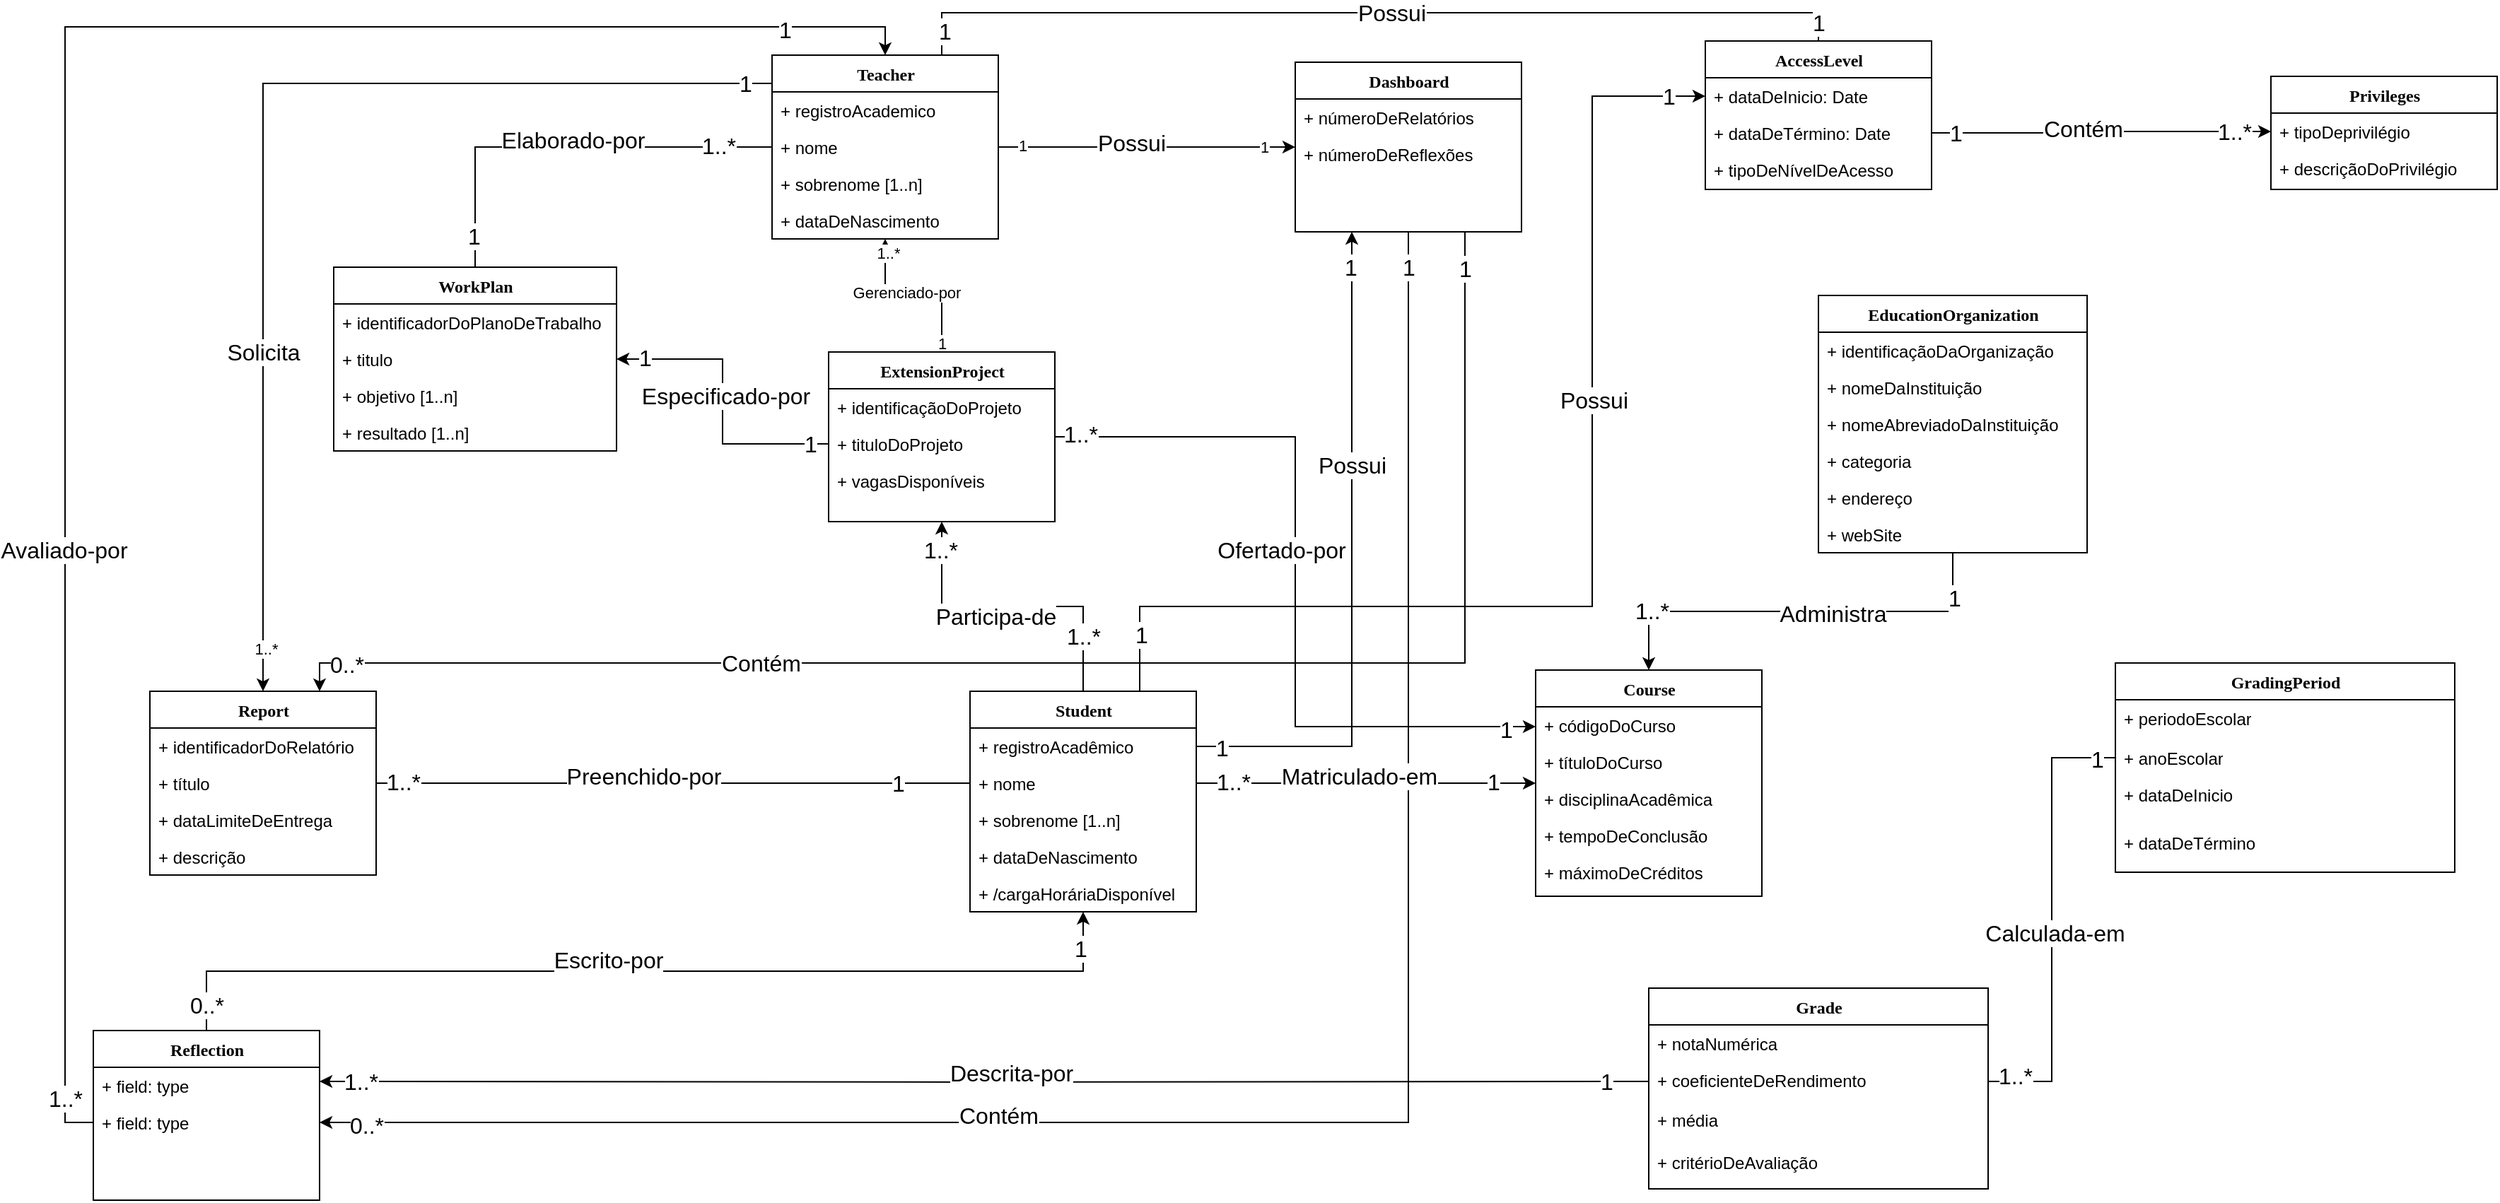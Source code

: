 <mxfile version="24.2.3" type="github">
  <diagram name="Page-1" id="6133507b-19e7-1e82-6fc7-422aa6c4b21f">
    <mxGraphModel dx="2031" dy="1390" grid="1" gridSize="10" guides="1" tooltips="1" connect="1" arrows="1" fold="1" page="1" pageScale="1" pageWidth="1100" pageHeight="850" background="none" math="0" shadow="0">
      <root>
        <mxCell id="0" />
        <mxCell id="1" parent="0" />
        <mxCell id="GjU6H8sgYdLg4szuD353-105" style="edgeStyle=orthogonalEdgeStyle;rounded=0;orthogonalLoop=1;jettySize=auto;html=1;exitX=0.5;exitY=0;exitDx=0;exitDy=0;entryX=0.5;entryY=1;entryDx=0;entryDy=0;" edge="1" parent="1" source="GjU6H8sgYdLg4szuD353-52" target="GjU6H8sgYdLg4szuD353-61">
          <mxGeometry relative="1" as="geometry" />
        </mxCell>
        <mxCell id="GjU6H8sgYdLg4szuD353-106" value="&lt;font style=&quot;font-size: 16px;&quot;&gt;Participa-de&lt;/font&gt;" style="edgeLabel;html=1;align=center;verticalAlign=middle;resizable=0;points=[];" vertex="1" connectable="0" parent="GjU6H8sgYdLg4szuD353-105">
          <mxGeometry x="0.114" y="1" relative="1" as="geometry">
            <mxPoint y="6" as="offset" />
          </mxGeometry>
        </mxCell>
        <mxCell id="GjU6H8sgYdLg4szuD353-107" value="&lt;font style=&quot;font-size: 16px;&quot;&gt;1..*&lt;/font&gt;" style="edgeLabel;html=1;align=center;verticalAlign=middle;resizable=0;points=[];" vertex="1" connectable="0" parent="GjU6H8sgYdLg4szuD353-105">
          <mxGeometry x="-0.795" relative="1" as="geometry">
            <mxPoint y="-17" as="offset" />
          </mxGeometry>
        </mxCell>
        <mxCell id="GjU6H8sgYdLg4szuD353-108" value="&lt;font style=&quot;font-size: 16px;&quot;&gt;1..*&lt;/font&gt;" style="edgeLabel;html=1;align=center;verticalAlign=middle;resizable=0;points=[];" vertex="1" connectable="0" parent="GjU6H8sgYdLg4szuD353-105">
          <mxGeometry x="0.62" y="1" relative="1" as="geometry">
            <mxPoint y="-22" as="offset" />
          </mxGeometry>
        </mxCell>
        <mxCell id="GjU6H8sgYdLg4szuD353-209" style="edgeStyle=orthogonalEdgeStyle;rounded=0;orthogonalLoop=1;jettySize=auto;html=1;exitX=0.75;exitY=0;exitDx=0;exitDy=0;entryX=0;entryY=0.5;entryDx=0;entryDy=0;" edge="1" parent="1" source="GjU6H8sgYdLg4szuD353-52" target="GjU6H8sgYdLg4szuD353-142">
          <mxGeometry relative="1" as="geometry">
            <Array as="points">
              <mxPoint x="710" y="420" />
              <mxPoint x="1030" y="420" />
              <mxPoint x="1030" y="59" />
            </Array>
          </mxGeometry>
        </mxCell>
        <mxCell id="GjU6H8sgYdLg4szuD353-219" value="&lt;font style=&quot;font-size: 16px;&quot;&gt;1&lt;/font&gt;" style="edgeLabel;html=1;align=center;verticalAlign=middle;resizable=0;points=[];" vertex="1" connectable="0" parent="GjU6H8sgYdLg4szuD353-209">
          <mxGeometry x="-0.946" y="-1" relative="1" as="geometry">
            <mxPoint y="-18" as="offset" />
          </mxGeometry>
        </mxCell>
        <mxCell id="GjU6H8sgYdLg4szuD353-220" value="&lt;font style=&quot;font-size: 16px;&quot;&gt;Possui&lt;/font&gt;" style="edgeLabel;html=1;align=center;verticalAlign=middle;resizable=0;points=[];" vertex="1" connectable="0" parent="GjU6H8sgYdLg4szuD353-209">
          <mxGeometry x="0.281" y="-1" relative="1" as="geometry">
            <mxPoint as="offset" />
          </mxGeometry>
        </mxCell>
        <mxCell id="GjU6H8sgYdLg4szuD353-221" value="&lt;font style=&quot;font-size: 16px;&quot;&gt;1&lt;/font&gt;" style="edgeLabel;html=1;align=center;verticalAlign=middle;resizable=0;points=[];" vertex="1" connectable="0" parent="GjU6H8sgYdLg4szuD353-209">
          <mxGeometry x="0.936" relative="1" as="geometry">
            <mxPoint as="offset" />
          </mxGeometry>
        </mxCell>
        <mxCell id="GjU6H8sgYdLg4szuD353-52" value="Student" style="swimlane;html=1;fontStyle=1;align=center;verticalAlign=top;childLayout=stackLayout;horizontal=1;startSize=26;horizontalStack=0;resizeParent=1;resizeLast=0;collapsible=1;marginBottom=0;swimlaneFillColor=#ffffff;rounded=0;shadow=0;comic=0;labelBackgroundColor=none;strokeWidth=1;fillColor=none;fontFamily=Verdana;fontSize=12" vertex="1" parent="1">
          <mxGeometry x="590" y="480" width="160" height="156" as="geometry" />
        </mxCell>
        <mxCell id="GjU6H8sgYdLg4szuD353-53" value="+ registroAcadêmico" style="text;html=1;strokeColor=none;fillColor=none;align=left;verticalAlign=top;spacingLeft=4;spacingRight=4;whiteSpace=wrap;overflow=hidden;rotatable=0;points=[[0,0.5],[1,0.5]];portConstraint=eastwest;" vertex="1" parent="GjU6H8sgYdLg4szuD353-52">
          <mxGeometry y="26" width="160" height="26" as="geometry" />
        </mxCell>
        <mxCell id="GjU6H8sgYdLg4szuD353-54" value="+ nome" style="text;html=1;strokeColor=none;fillColor=none;align=left;verticalAlign=top;spacingLeft=4;spacingRight=4;whiteSpace=wrap;overflow=hidden;rotatable=0;points=[[0,0.5],[1,0.5]];portConstraint=eastwest;" vertex="1" parent="GjU6H8sgYdLg4szuD353-52">
          <mxGeometry y="52" width="160" height="26" as="geometry" />
        </mxCell>
        <mxCell id="GjU6H8sgYdLg4szuD353-167" value="+ sobrenome [1..n]" style="text;html=1;strokeColor=none;fillColor=none;align=left;verticalAlign=top;spacingLeft=4;spacingRight=4;whiteSpace=wrap;overflow=hidden;rotatable=0;points=[[0,0.5],[1,0.5]];portConstraint=eastwest;" vertex="1" parent="GjU6H8sgYdLg4szuD353-52">
          <mxGeometry y="78" width="160" height="26" as="geometry" />
        </mxCell>
        <mxCell id="GjU6H8sgYdLg4szuD353-168" value="+ dataDeNascimento" style="text;html=1;strokeColor=none;fillColor=none;align=left;verticalAlign=top;spacingLeft=4;spacingRight=4;whiteSpace=wrap;overflow=hidden;rotatable=0;points=[[0,0.5],[1,0.5]];portConstraint=eastwest;" vertex="1" parent="GjU6H8sgYdLg4szuD353-52">
          <mxGeometry y="104" width="160" height="26" as="geometry" />
        </mxCell>
        <mxCell id="GjU6H8sgYdLg4szuD353-178" value="+ /cargaHoráriaDisponível" style="text;html=1;strokeColor=none;fillColor=none;align=left;verticalAlign=top;spacingLeft=4;spacingRight=4;whiteSpace=wrap;overflow=hidden;rotatable=0;points=[[0,0.5],[1,0.5]];portConstraint=eastwest;" vertex="1" parent="GjU6H8sgYdLg4szuD353-52">
          <mxGeometry y="130" width="160" height="26" as="geometry" />
        </mxCell>
        <mxCell id="GjU6H8sgYdLg4szuD353-130" style="edgeStyle=orthogonalEdgeStyle;rounded=0;orthogonalLoop=1;jettySize=auto;html=1;exitX=0.5;exitY=0;exitDx=0;exitDy=0;entryX=0;entryY=0.5;entryDx=0;entryDy=0;endArrow=none;endFill=0;startArrow=classic;startFill=1;" edge="1" parent="1" source="GjU6H8sgYdLg4szuD353-55" target="GjU6H8sgYdLg4szuD353-69">
          <mxGeometry relative="1" as="geometry" />
        </mxCell>
        <mxCell id="GjU6H8sgYdLg4szuD353-131" value="&lt;font style=&quot;font-size: 16px;&quot;&gt;Avaliado-por&lt;/font&gt;" style="edgeLabel;html=1;align=center;verticalAlign=middle;resizable=0;points=[];" vertex="1" connectable="0" parent="GjU6H8sgYdLg4szuD353-130">
          <mxGeometry x="0.391" y="-1" relative="1" as="geometry">
            <mxPoint as="offset" />
          </mxGeometry>
        </mxCell>
        <mxCell id="GjU6H8sgYdLg4szuD353-206" value="&lt;font style=&quot;font-size: 16px;&quot;&gt;1..*&lt;/font&gt;" style="edgeLabel;html=1;align=center;verticalAlign=middle;resizable=0;points=[];" vertex="1" connectable="0" parent="GjU6H8sgYdLg4szuD353-130">
          <mxGeometry x="0.947" relative="1" as="geometry">
            <mxPoint as="offset" />
          </mxGeometry>
        </mxCell>
        <mxCell id="GjU6H8sgYdLg4szuD353-207" value="&lt;font style=&quot;font-size: 16px;&quot;&gt;1&lt;/font&gt;" style="edgeLabel;html=1;align=center;verticalAlign=middle;resizable=0;points=[];" vertex="1" connectable="0" parent="GjU6H8sgYdLg4szuD353-130">
          <mxGeometry x="-0.869" y="2" relative="1" as="geometry">
            <mxPoint as="offset" />
          </mxGeometry>
        </mxCell>
        <mxCell id="GjU6H8sgYdLg4szuD353-183" style="edgeStyle=orthogonalEdgeStyle;rounded=0;orthogonalLoop=1;jettySize=auto;html=1;exitX=0.75;exitY=0;exitDx=0;exitDy=0;entryX=0.5;entryY=0;entryDx=0;entryDy=0;endArrow=none;endFill=0;" edge="1" parent="1" source="GjU6H8sgYdLg4szuD353-55" target="GjU6H8sgYdLg4szuD353-73">
          <mxGeometry relative="1" as="geometry" />
        </mxCell>
        <mxCell id="GjU6H8sgYdLg4szuD353-184" value="&lt;font style=&quot;font-size: 16px;&quot;&gt;Possui&lt;/font&gt;" style="edgeLabel;html=1;align=center;verticalAlign=middle;resizable=0;points=[];" vertex="1" connectable="0" parent="GjU6H8sgYdLg4szuD353-183">
          <mxGeometry x="-0.109" y="2" relative="1" as="geometry">
            <mxPoint x="49" y="2" as="offset" />
          </mxGeometry>
        </mxCell>
        <mxCell id="GjU6H8sgYdLg4szuD353-185" value="&lt;font style=&quot;font-size: 16px;&quot;&gt;1&lt;/font&gt;" style="edgeLabel;html=1;align=center;verticalAlign=middle;resizable=0;points=[];" vertex="1" connectable="0" parent="GjU6H8sgYdLg4szuD353-183">
          <mxGeometry x="-0.951" y="-2" relative="1" as="geometry">
            <mxPoint y="-1" as="offset" />
          </mxGeometry>
        </mxCell>
        <mxCell id="GjU6H8sgYdLg4szuD353-189" value="&lt;font style=&quot;font-size: 16px;&quot;&gt;1&lt;br&gt;&lt;/font&gt;" style="edgeLabel;html=1;align=center;verticalAlign=middle;resizable=0;points=[];" vertex="1" connectable="0" parent="GjU6H8sgYdLg4szuD353-183">
          <mxGeometry x="0.961" relative="1" as="geometry">
            <mxPoint as="offset" />
          </mxGeometry>
        </mxCell>
        <mxCell id="GjU6H8sgYdLg4szuD353-55" value="Teacher" style="swimlane;html=1;fontStyle=1;align=center;verticalAlign=top;childLayout=stackLayout;horizontal=1;startSize=26;horizontalStack=0;resizeParent=1;resizeLast=0;collapsible=1;marginBottom=0;swimlaneFillColor=#ffffff;rounded=0;shadow=0;comic=0;labelBackgroundColor=none;strokeWidth=1;fillColor=none;fontFamily=Verdana;fontSize=12" vertex="1" parent="1">
          <mxGeometry x="450" y="30" width="160" height="130" as="geometry" />
        </mxCell>
        <mxCell id="GjU6H8sgYdLg4szuD353-56" value="+ registroAcademico" style="text;html=1;strokeColor=none;fillColor=none;align=left;verticalAlign=top;spacingLeft=4;spacingRight=4;whiteSpace=wrap;overflow=hidden;rotatable=0;points=[[0,0.5],[1,0.5]];portConstraint=eastwest;" vertex="1" parent="GjU6H8sgYdLg4szuD353-55">
          <mxGeometry y="26" width="160" height="26" as="geometry" />
        </mxCell>
        <mxCell id="GjU6H8sgYdLg4szuD353-57" value="+ nome" style="text;html=1;strokeColor=none;fillColor=none;align=left;verticalAlign=top;spacingLeft=4;spacingRight=4;whiteSpace=wrap;overflow=hidden;rotatable=0;points=[[0,0.5],[1,0.5]];portConstraint=eastwest;" vertex="1" parent="GjU6H8sgYdLg4szuD353-55">
          <mxGeometry y="52" width="160" height="26" as="geometry" />
        </mxCell>
        <mxCell id="GjU6H8sgYdLg4szuD353-169" value="+ sobrenome [1..n]" style="text;html=1;strokeColor=none;fillColor=none;align=left;verticalAlign=top;spacingLeft=4;spacingRight=4;whiteSpace=wrap;overflow=hidden;rotatable=0;points=[[0,0.5],[1,0.5]];portConstraint=eastwest;" vertex="1" parent="GjU6H8sgYdLg4szuD353-55">
          <mxGeometry y="78" width="160" height="26" as="geometry" />
        </mxCell>
        <mxCell id="GjU6H8sgYdLg4szuD353-230" value="+ dataDeNascimento" style="text;html=1;strokeColor=none;fillColor=none;align=left;verticalAlign=top;spacingLeft=4;spacingRight=4;whiteSpace=wrap;overflow=hidden;rotatable=0;points=[[0,0.5],[1,0.5]];portConstraint=eastwest;" vertex="1" parent="GjU6H8sgYdLg4szuD353-55">
          <mxGeometry y="104" width="160" height="26" as="geometry" />
        </mxCell>
        <mxCell id="GjU6H8sgYdLg4szuD353-135" style="edgeStyle=orthogonalEdgeStyle;rounded=0;orthogonalLoop=1;jettySize=auto;html=1;exitX=0.5;exitY=1;exitDx=0;exitDy=0;entryX=1;entryY=0.5;entryDx=0;entryDy=0;" edge="1" parent="1" source="GjU6H8sgYdLg4szuD353-58" target="GjU6H8sgYdLg4szuD353-69">
          <mxGeometry relative="1" as="geometry" />
        </mxCell>
        <mxCell id="GjU6H8sgYdLg4szuD353-136" value="&lt;font style=&quot;font-size: 16px;&quot;&gt;0..*&lt;/font&gt;" style="edgeLabel;html=1;align=center;verticalAlign=middle;resizable=0;points=[];" vertex="1" connectable="0" parent="GjU6H8sgYdLg4szuD353-135">
          <mxGeometry x="0.952" y="2" relative="1" as="geometry">
            <mxPoint x="-1" as="offset" />
          </mxGeometry>
        </mxCell>
        <mxCell id="GjU6H8sgYdLg4szuD353-137" value="&lt;font style=&quot;font-size: 16px;&quot;&gt;Contém&lt;/font&gt;" style="edgeLabel;html=1;align=center;verticalAlign=middle;resizable=0;points=[];" vertex="1" connectable="0" parent="GjU6H8sgYdLg4szuD353-135">
          <mxGeometry x="0.361" relative="1" as="geometry">
            <mxPoint x="32" y="-5" as="offset" />
          </mxGeometry>
        </mxCell>
        <mxCell id="GjU6H8sgYdLg4szuD353-138" value="&lt;font style=&quot;font-size: 16px;&quot;&gt;1&lt;/font&gt;" style="edgeLabel;html=1;align=center;verticalAlign=middle;resizable=0;points=[];" vertex="1" connectable="0" parent="GjU6H8sgYdLg4szuD353-135">
          <mxGeometry x="-0.96" relative="1" as="geometry">
            <mxPoint y="-3" as="offset" />
          </mxGeometry>
        </mxCell>
        <mxCell id="GjU6H8sgYdLg4szuD353-232" style="edgeStyle=orthogonalEdgeStyle;rounded=0;orthogonalLoop=1;jettySize=auto;html=1;exitX=0.75;exitY=1;exitDx=0;exitDy=0;entryX=0.75;entryY=0;entryDx=0;entryDy=0;" edge="1" parent="1" source="GjU6H8sgYdLg4szuD353-58" target="GjU6H8sgYdLg4szuD353-64">
          <mxGeometry relative="1" as="geometry">
            <Array as="points">
              <mxPoint x="940" y="460" />
              <mxPoint x="130" y="460" />
            </Array>
          </mxGeometry>
        </mxCell>
        <mxCell id="GjU6H8sgYdLg4szuD353-233" value="&lt;font style=&quot;font-size: 16px;&quot;&gt;Contém&lt;/font&gt;" style="edgeLabel;html=1;align=center;verticalAlign=middle;resizable=0;points=[];" vertex="1" connectable="0" parent="GjU6H8sgYdLg4szuD353-232">
          <mxGeometry x="0.415" relative="1" as="geometry">
            <mxPoint as="offset" />
          </mxGeometry>
        </mxCell>
        <mxCell id="GjU6H8sgYdLg4szuD353-234" value="&lt;font style=&quot;font-size: 16px;&quot;&gt;0..*&lt;br&gt;&lt;/font&gt;" style="edgeLabel;html=1;align=center;verticalAlign=middle;resizable=0;points=[];" vertex="1" connectable="0" parent="GjU6H8sgYdLg4szuD353-232">
          <mxGeometry x="0.932" y="1" relative="1" as="geometry">
            <mxPoint as="offset" />
          </mxGeometry>
        </mxCell>
        <mxCell id="GjU6H8sgYdLg4szuD353-235" value="&lt;font style=&quot;font-size: 16px;&quot;&gt;1&lt;/font&gt;" style="edgeLabel;html=1;align=center;verticalAlign=middle;resizable=0;points=[];" vertex="1" connectable="0" parent="GjU6H8sgYdLg4szuD353-232">
          <mxGeometry x="-0.959" relative="1" as="geometry">
            <mxPoint y="2" as="offset" />
          </mxGeometry>
        </mxCell>
        <mxCell id="GjU6H8sgYdLg4szuD353-58" value="Dashboard" style="swimlane;html=1;fontStyle=1;align=center;verticalAlign=top;childLayout=stackLayout;horizontal=1;startSize=26;horizontalStack=0;resizeParent=1;resizeLast=0;collapsible=1;marginBottom=0;swimlaneFillColor=#ffffff;rounded=0;shadow=0;comic=0;labelBackgroundColor=none;strokeWidth=1;fillColor=none;fontFamily=Verdana;fontSize=12" vertex="1" parent="1">
          <mxGeometry x="820" y="35" width="160" height="120" as="geometry" />
        </mxCell>
        <mxCell id="GjU6H8sgYdLg4szuD353-59" value="+ númeroDeRelatórios" style="text;html=1;strokeColor=none;fillColor=none;align=left;verticalAlign=top;spacingLeft=4;spacingRight=4;whiteSpace=wrap;overflow=hidden;rotatable=0;points=[[0,0.5],[1,0.5]];portConstraint=eastwest;" vertex="1" parent="GjU6H8sgYdLg4szuD353-58">
          <mxGeometry y="26" width="160" height="26" as="geometry" />
        </mxCell>
        <mxCell id="GjU6H8sgYdLg4szuD353-60" value="+ númeroDeReflexões" style="text;html=1;strokeColor=none;fillColor=none;align=left;verticalAlign=top;spacingLeft=4;spacingRight=4;whiteSpace=wrap;overflow=hidden;rotatable=0;points=[[0,0.5],[1,0.5]];portConstraint=eastwest;" vertex="1" parent="GjU6H8sgYdLg4szuD353-58">
          <mxGeometry y="52" width="160" height="26" as="geometry" />
        </mxCell>
        <mxCell id="GjU6H8sgYdLg4szuD353-109" style="edgeStyle=orthogonalEdgeStyle;rounded=0;orthogonalLoop=1;jettySize=auto;html=1;exitX=0.5;exitY=0;exitDx=0;exitDy=0;entryX=0.5;entryY=1;entryDx=0;entryDy=0;" edge="1" parent="1" source="GjU6H8sgYdLg4szuD353-61" target="GjU6H8sgYdLg4szuD353-55">
          <mxGeometry relative="1" as="geometry" />
        </mxCell>
        <mxCell id="GjU6H8sgYdLg4szuD353-110" value="Gerenciado-por" style="edgeLabel;html=1;align=center;verticalAlign=middle;resizable=0;points=[];" vertex="1" connectable="0" parent="GjU6H8sgYdLg4szuD353-109">
          <mxGeometry x="0.091" y="-2" relative="1" as="geometry">
            <mxPoint as="offset" />
          </mxGeometry>
        </mxCell>
        <mxCell id="GjU6H8sgYdLg4szuD353-111" value="1" style="edgeLabel;html=1;align=center;verticalAlign=middle;resizable=0;points=[];" vertex="1" connectable="0" parent="GjU6H8sgYdLg4szuD353-109">
          <mxGeometry x="-0.893" relative="1" as="geometry">
            <mxPoint as="offset" />
          </mxGeometry>
        </mxCell>
        <mxCell id="GjU6H8sgYdLg4szuD353-112" value="1..*" style="edgeLabel;html=1;align=center;verticalAlign=middle;resizable=0;points=[];" vertex="1" connectable="0" parent="GjU6H8sgYdLg4szuD353-109">
          <mxGeometry x="0.835" y="-2" relative="1" as="geometry">
            <mxPoint as="offset" />
          </mxGeometry>
        </mxCell>
        <mxCell id="GjU6H8sgYdLg4szuD353-61" value="ExtensionProject" style="swimlane;html=1;fontStyle=1;align=center;verticalAlign=top;childLayout=stackLayout;horizontal=1;startSize=26;horizontalStack=0;resizeParent=1;resizeLast=0;collapsible=1;marginBottom=0;swimlaneFillColor=#ffffff;rounded=0;shadow=0;comic=0;labelBackgroundColor=none;strokeWidth=1;fillColor=none;fontFamily=Verdana;fontSize=12" vertex="1" parent="1">
          <mxGeometry x="490" y="240" width="160" height="120" as="geometry" />
        </mxCell>
        <mxCell id="GjU6H8sgYdLg4szuD353-62" value="+ identificaçãoDoProjeto" style="text;html=1;strokeColor=none;fillColor=none;align=left;verticalAlign=top;spacingLeft=4;spacingRight=4;whiteSpace=wrap;overflow=hidden;rotatable=0;points=[[0,0.5],[1,0.5]];portConstraint=eastwest;" vertex="1" parent="GjU6H8sgYdLg4szuD353-61">
          <mxGeometry y="26" width="160" height="26" as="geometry" />
        </mxCell>
        <mxCell id="GjU6H8sgYdLg4szuD353-63" value="+ tituloDoProjeto" style="text;html=1;strokeColor=none;fillColor=none;align=left;verticalAlign=top;spacingLeft=4;spacingRight=4;whiteSpace=wrap;overflow=hidden;rotatable=0;points=[[0,0.5],[1,0.5]];portConstraint=eastwest;" vertex="1" parent="GjU6H8sgYdLg4szuD353-61">
          <mxGeometry y="52" width="160" height="26" as="geometry" />
        </mxCell>
        <mxCell id="GjU6H8sgYdLg4szuD353-222" value="+ vagasDisponíveis" style="text;html=1;strokeColor=none;fillColor=none;align=left;verticalAlign=top;spacingLeft=4;spacingRight=4;whiteSpace=wrap;overflow=hidden;rotatable=0;points=[[0,0.5],[1,0.5]];portConstraint=eastwest;" vertex="1" parent="GjU6H8sgYdLg4szuD353-61">
          <mxGeometry y="78" width="160" height="26" as="geometry" />
        </mxCell>
        <mxCell id="GjU6H8sgYdLg4szuD353-64" value="Report" style="swimlane;html=1;fontStyle=1;align=center;verticalAlign=top;childLayout=stackLayout;horizontal=1;startSize=26;horizontalStack=0;resizeParent=1;resizeLast=0;collapsible=1;marginBottom=0;swimlaneFillColor=#ffffff;rounded=0;shadow=0;comic=0;labelBackgroundColor=none;strokeWidth=1;fillColor=none;fontFamily=Verdana;fontSize=12" vertex="1" parent="1">
          <mxGeometry x="10" y="480" width="160" height="130" as="geometry" />
        </mxCell>
        <mxCell id="GjU6H8sgYdLg4szuD353-65" value="+ identificadorDoRelatório" style="text;html=1;strokeColor=none;fillColor=none;align=left;verticalAlign=top;spacingLeft=4;spacingRight=4;whiteSpace=wrap;overflow=hidden;rotatable=0;points=[[0,0.5],[1,0.5]];portConstraint=eastwest;" vertex="1" parent="GjU6H8sgYdLg4szuD353-64">
          <mxGeometry y="26" width="160" height="26" as="geometry" />
        </mxCell>
        <mxCell id="GjU6H8sgYdLg4szuD353-66" value="+ título" style="text;html=1;strokeColor=none;fillColor=none;align=left;verticalAlign=top;spacingLeft=4;spacingRight=4;whiteSpace=wrap;overflow=hidden;rotatable=0;points=[[0,0.5],[1,0.5]];portConstraint=eastwest;" vertex="1" parent="GjU6H8sgYdLg4szuD353-64">
          <mxGeometry y="52" width="160" height="26" as="geometry" />
        </mxCell>
        <mxCell id="GjU6H8sgYdLg4szuD353-227" value="+ dataLimiteDeEntrega" style="text;html=1;strokeColor=none;fillColor=none;align=left;verticalAlign=top;spacingLeft=4;spacingRight=4;whiteSpace=wrap;overflow=hidden;rotatable=0;points=[[0,0.5],[1,0.5]];portConstraint=eastwest;" vertex="1" parent="GjU6H8sgYdLg4szuD353-64">
          <mxGeometry y="78" width="160" height="26" as="geometry" />
        </mxCell>
        <mxCell id="GjU6H8sgYdLg4szuD353-228" value="+ descrição" style="text;html=1;strokeColor=none;fillColor=none;align=left;verticalAlign=top;spacingLeft=4;spacingRight=4;whiteSpace=wrap;overflow=hidden;rotatable=0;points=[[0,0.5],[1,0.5]];portConstraint=eastwest;" vertex="1" parent="GjU6H8sgYdLg4szuD353-64">
          <mxGeometry y="104" width="160" height="26" as="geometry" />
        </mxCell>
        <mxCell id="GjU6H8sgYdLg4szuD353-128" style="edgeStyle=orthogonalEdgeStyle;rounded=0;orthogonalLoop=1;jettySize=auto;html=1;exitX=0.5;exitY=0;exitDx=0;exitDy=0;entryX=0.5;entryY=1;entryDx=0;entryDy=0;" edge="1" parent="1" source="GjU6H8sgYdLg4szuD353-67" target="GjU6H8sgYdLg4szuD353-52">
          <mxGeometry relative="1" as="geometry" />
        </mxCell>
        <mxCell id="GjU6H8sgYdLg4szuD353-129" value="&lt;font style=&quot;font-size: 16px;&quot;&gt;Escrito-por&lt;/font&gt;" style="edgeLabel;html=1;align=center;verticalAlign=middle;resizable=0;points=[];" vertex="1" connectable="0" parent="GjU6H8sgYdLg4szuD353-128">
          <mxGeometry x="-0.074" relative="1" as="geometry">
            <mxPoint y="-8" as="offset" />
          </mxGeometry>
        </mxCell>
        <mxCell id="GjU6H8sgYdLg4szuD353-202" value="&lt;font style=&quot;font-size: 16px;&quot;&gt;1&lt;/font&gt;" style="edgeLabel;html=1;align=center;verticalAlign=middle;resizable=0;points=[];" vertex="1" connectable="0" parent="GjU6H8sgYdLg4szuD353-128">
          <mxGeometry x="0.928" y="2" relative="1" as="geometry">
            <mxPoint as="offset" />
          </mxGeometry>
        </mxCell>
        <mxCell id="GjU6H8sgYdLg4szuD353-203" value="&lt;font style=&quot;font-size: 16px;&quot;&gt;0..*&lt;/font&gt;" style="edgeLabel;html=1;align=center;verticalAlign=middle;resizable=0;points=[];" vertex="1" connectable="0" parent="GjU6H8sgYdLg4szuD353-128">
          <mxGeometry x="-0.947" relative="1" as="geometry">
            <mxPoint as="offset" />
          </mxGeometry>
        </mxCell>
        <mxCell id="GjU6H8sgYdLg4szuD353-67" value="Reflection" style="swimlane;html=1;fontStyle=1;align=center;verticalAlign=top;childLayout=stackLayout;horizontal=1;startSize=26;horizontalStack=0;resizeParent=1;resizeLast=0;collapsible=1;marginBottom=0;swimlaneFillColor=#ffffff;rounded=0;shadow=0;comic=0;labelBackgroundColor=none;strokeWidth=1;fillColor=none;fontFamily=Verdana;fontSize=12" vertex="1" parent="1">
          <mxGeometry x="-30" y="720" width="160" height="120" as="geometry" />
        </mxCell>
        <mxCell id="GjU6H8sgYdLg4szuD353-68" value="+ field: type" style="text;html=1;strokeColor=none;fillColor=none;align=left;verticalAlign=top;spacingLeft=4;spacingRight=4;whiteSpace=wrap;overflow=hidden;rotatable=0;points=[[0,0.5],[1,0.5]];portConstraint=eastwest;" vertex="1" parent="GjU6H8sgYdLg4szuD353-67">
          <mxGeometry y="26" width="160" height="26" as="geometry" />
        </mxCell>
        <mxCell id="GjU6H8sgYdLg4szuD353-69" value="+ field: type" style="text;html=1;strokeColor=none;fillColor=none;align=left;verticalAlign=top;spacingLeft=4;spacingRight=4;whiteSpace=wrap;overflow=hidden;rotatable=0;points=[[0,0.5],[1,0.5]];portConstraint=eastwest;" vertex="1" parent="GjU6H8sgYdLg4szuD353-67">
          <mxGeometry y="52" width="160" height="26" as="geometry" />
        </mxCell>
        <mxCell id="GjU6H8sgYdLg4szuD353-73" value="AccessLevel" style="swimlane;html=1;fontStyle=1;align=center;verticalAlign=top;childLayout=stackLayout;horizontal=1;startSize=26;horizontalStack=0;resizeParent=1;resizeLast=0;collapsible=1;marginBottom=0;swimlaneFillColor=#ffffff;rounded=0;shadow=0;comic=0;labelBackgroundColor=none;strokeWidth=1;fillColor=none;fontFamily=Verdana;fontSize=12" vertex="1" parent="1">
          <mxGeometry x="1110" y="20" width="160" height="105" as="geometry" />
        </mxCell>
        <mxCell id="GjU6H8sgYdLg4szuD353-142" value="+ dataDeInicio: Date" style="text;html=1;strokeColor=none;fillColor=none;align=left;verticalAlign=top;spacingLeft=4;spacingRight=4;whiteSpace=wrap;overflow=hidden;rotatable=0;points=[[0,0.5],[1,0.5]];portConstraint=eastwest;" vertex="1" parent="GjU6H8sgYdLg4szuD353-73">
          <mxGeometry y="26" width="160" height="26" as="geometry" />
        </mxCell>
        <mxCell id="GjU6H8sgYdLg4szuD353-143" value="+ dataDeTérmino: Date" style="text;html=1;strokeColor=none;fillColor=none;align=left;verticalAlign=top;spacingLeft=4;spacingRight=4;whiteSpace=wrap;overflow=hidden;rotatable=0;points=[[0,0.5],[1,0.5]];portConstraint=eastwest;" vertex="1" parent="GjU6H8sgYdLg4szuD353-73">
          <mxGeometry y="52" width="160" height="26" as="geometry" />
        </mxCell>
        <mxCell id="GjU6H8sgYdLg4szuD353-174" value="+ tipoDeNívelDeAcesso" style="text;html=1;strokeColor=none;fillColor=none;align=left;verticalAlign=top;spacingLeft=4;spacingRight=4;whiteSpace=wrap;overflow=hidden;rotatable=0;points=[[0,0.5],[1,0.5]];portConstraint=eastwest;" vertex="1" parent="GjU6H8sgYdLg4szuD353-73">
          <mxGeometry y="78" width="160" height="26" as="geometry" />
        </mxCell>
        <mxCell id="GjU6H8sgYdLg4szuD353-113" value="" style="edgeStyle=orthogonalEdgeStyle;rounded=0;orthogonalLoop=1;jettySize=auto;html=1;exitX=0.5;exitY=0;exitDx=0;exitDy=0;entryX=0;entryY=0.5;entryDx=0;entryDy=0;endArrow=none;endFill=0;" edge="1" parent="1" source="GjU6H8sgYdLg4szuD353-76" target="GjU6H8sgYdLg4szuD353-57">
          <mxGeometry x="0.051" y="5" relative="1" as="geometry">
            <mxPoint as="offset" />
          </mxGeometry>
        </mxCell>
        <mxCell id="GjU6H8sgYdLg4szuD353-114" value="&lt;font style=&quot;font-size: 16px;&quot;&gt;1&lt;/font&gt;" style="edgeLabel;html=1;align=center;verticalAlign=middle;resizable=0;points=[];" vertex="1" connectable="0" parent="GjU6H8sgYdLg4szuD353-113">
          <mxGeometry x="-0.848" y="1" relative="1" as="geometry">
            <mxPoint as="offset" />
          </mxGeometry>
        </mxCell>
        <mxCell id="GjU6H8sgYdLg4szuD353-115" value="&lt;font style=&quot;font-size: 16px;&quot;&gt;1..*&lt;/font&gt;" style="edgeLabel;html=1;align=center;verticalAlign=middle;resizable=0;points=[];" vertex="1" connectable="0" parent="GjU6H8sgYdLg4szuD353-113">
          <mxGeometry x="0.744" y="1" relative="1" as="geometry">
            <mxPoint as="offset" />
          </mxGeometry>
        </mxCell>
        <mxCell id="GjU6H8sgYdLg4szuD353-236" value="&lt;font style=&quot;font-size: 16px;&quot;&gt;Elaborado-por&lt;/font&gt;" style="edgeLabel;html=1;align=center;verticalAlign=middle;resizable=0;points=[];" vertex="1" connectable="0" parent="GjU6H8sgYdLg4szuD353-113">
          <mxGeometry x="0.04" relative="1" as="geometry">
            <mxPoint y="-5" as="offset" />
          </mxGeometry>
        </mxCell>
        <mxCell id="GjU6H8sgYdLg4szuD353-76" value="&lt;div&gt;WorkPlan&lt;/div&gt;" style="swimlane;html=1;fontStyle=1;align=center;verticalAlign=top;childLayout=stackLayout;horizontal=1;startSize=26;horizontalStack=0;resizeParent=1;resizeLast=0;collapsible=1;marginBottom=0;swimlaneFillColor=#ffffff;rounded=0;shadow=0;comic=0;labelBackgroundColor=none;strokeWidth=1;fillColor=none;fontFamily=Verdana;fontSize=12" vertex="1" parent="1">
          <mxGeometry x="140" y="180" width="200" height="130" as="geometry" />
        </mxCell>
        <mxCell id="GjU6H8sgYdLg4szuD353-205" value="+ identificadorDoPlanoDeTrabalho" style="text;html=1;strokeColor=none;fillColor=none;align=left;verticalAlign=top;spacingLeft=4;spacingRight=4;whiteSpace=wrap;overflow=hidden;rotatable=0;points=[[0,0.5],[1,0.5]];portConstraint=eastwest;" vertex="1" parent="GjU6H8sgYdLg4szuD353-76">
          <mxGeometry y="26" width="200" height="26" as="geometry" />
        </mxCell>
        <mxCell id="GjU6H8sgYdLg4szuD353-78" value="+ titulo" style="text;html=1;strokeColor=none;fillColor=none;align=left;verticalAlign=top;spacingLeft=4;spacingRight=4;whiteSpace=wrap;overflow=hidden;rotatable=0;points=[[0,0.5],[1,0.5]];portConstraint=eastwest;" vertex="1" parent="GjU6H8sgYdLg4szuD353-76">
          <mxGeometry y="52" width="200" height="26" as="geometry" />
        </mxCell>
        <mxCell id="GjU6H8sgYdLg4szuD353-77" value="+ objetivo [1..n]" style="text;html=1;strokeColor=none;fillColor=none;align=left;verticalAlign=top;spacingLeft=4;spacingRight=4;whiteSpace=wrap;overflow=hidden;rotatable=0;points=[[0,0.5],[1,0.5]];portConstraint=eastwest;" vertex="1" parent="GjU6H8sgYdLg4szuD353-76">
          <mxGeometry y="78" width="200" height="26" as="geometry" />
        </mxCell>
        <mxCell id="GjU6H8sgYdLg4szuD353-204" value="+ resultado [1..n]" style="text;html=1;strokeColor=none;fillColor=none;align=left;verticalAlign=top;spacingLeft=4;spacingRight=4;whiteSpace=wrap;overflow=hidden;rotatable=0;points=[[0,0.5],[1,0.5]];portConstraint=eastwest;" vertex="1" parent="GjU6H8sgYdLg4szuD353-76">
          <mxGeometry y="104" width="200" height="26" as="geometry" />
        </mxCell>
        <mxCell id="GjU6H8sgYdLg4szuD353-101" style="edgeStyle=orthogonalEdgeStyle;rounded=0;orthogonalLoop=1;jettySize=auto;html=1;exitX=0.5;exitY=1;exitDx=0;exitDy=0;entryX=0.5;entryY=0;entryDx=0;entryDy=0;" edge="1" parent="1" source="GjU6H8sgYdLg4szuD353-149" target="GjU6H8sgYdLg4szuD353-85">
          <mxGeometry relative="1" as="geometry">
            <mxPoint x="1010.0" y="370.0" as="sourcePoint" />
          </mxGeometry>
        </mxCell>
        <mxCell id="GjU6H8sgYdLg4szuD353-102" value="&lt;font style=&quot;font-size: 16px;&quot;&gt;1&lt;/font&gt;" style="edgeLabel;html=1;align=center;verticalAlign=middle;resizable=0;points=[];" vertex="1" connectable="0" parent="GjU6H8sgYdLg4szuD353-101">
          <mxGeometry x="-0.788" y="1" relative="1" as="geometry">
            <mxPoint as="offset" />
          </mxGeometry>
        </mxCell>
        <mxCell id="GjU6H8sgYdLg4szuD353-103" value="&lt;font style=&quot;font-size: 16px;&quot;&gt;Administra&lt;/font&gt;" style="edgeLabel;html=1;align=center;verticalAlign=middle;resizable=0;points=[];" vertex="1" connectable="0" parent="GjU6H8sgYdLg4szuD353-101">
          <mxGeometry x="-0.146" y="1" relative="1" as="geometry">
            <mxPoint as="offset" />
          </mxGeometry>
        </mxCell>
        <mxCell id="GjU6H8sgYdLg4szuD353-104" value="&lt;font style=&quot;font-size: 16px;&quot;&gt;1..*&lt;/font&gt;" style="edgeLabel;html=1;align=center;verticalAlign=middle;resizable=0;points=[];" vertex="1" connectable="0" parent="GjU6H8sgYdLg4szuD353-101">
          <mxGeometry x="0.712" y="-1" relative="1" as="geometry">
            <mxPoint as="offset" />
          </mxGeometry>
        </mxCell>
        <mxCell id="GjU6H8sgYdLg4szuD353-223" style="edgeStyle=orthogonalEdgeStyle;rounded=0;orthogonalLoop=1;jettySize=auto;html=1;exitX=0;exitY=0.25;exitDx=0;exitDy=0;entryX=1;entryY=0.5;entryDx=0;entryDy=0;endArrow=none;endFill=0;startArrow=classic;startFill=1;" edge="1" parent="1" source="GjU6H8sgYdLg4szuD353-85" target="GjU6H8sgYdLg4szuD353-61">
          <mxGeometry relative="1" as="geometry" />
        </mxCell>
        <mxCell id="GjU6H8sgYdLg4szuD353-224" value="&lt;font style=&quot;font-size: 16px;&quot;&gt;1..*&lt;/font&gt;" style="edgeLabel;html=1;align=center;verticalAlign=middle;resizable=0;points=[];" vertex="1" connectable="0" parent="GjU6H8sgYdLg4szuD353-223">
          <mxGeometry x="0.936" y="-2" relative="1" as="geometry">
            <mxPoint as="offset" />
          </mxGeometry>
        </mxCell>
        <mxCell id="GjU6H8sgYdLg4szuD353-225" value="&lt;font style=&quot;font-size: 16px;&quot;&gt;Ofertado-por&lt;/font&gt;" style="edgeLabel;html=1;align=center;verticalAlign=middle;resizable=0;points=[];" vertex="1" connectable="0" parent="GjU6H8sgYdLg4szuD353-223">
          <mxGeometry x="-0.612" relative="1" as="geometry">
            <mxPoint x="-75" y="-125" as="offset" />
          </mxGeometry>
        </mxCell>
        <mxCell id="GjU6H8sgYdLg4szuD353-226" value="&lt;font style=&quot;font-size: 16px;&quot;&gt;1&lt;/font&gt;" style="edgeLabel;html=1;align=center;verticalAlign=middle;resizable=0;points=[];" vertex="1" connectable="0" parent="GjU6H8sgYdLg4szuD353-223">
          <mxGeometry x="-0.918" y="2" relative="1" as="geometry">
            <mxPoint x="1" as="offset" />
          </mxGeometry>
        </mxCell>
        <mxCell id="GjU6H8sgYdLg4szuD353-85" value="Course" style="swimlane;html=1;fontStyle=1;align=center;verticalAlign=top;childLayout=stackLayout;horizontal=1;startSize=26;horizontalStack=0;resizeParent=1;resizeLast=0;collapsible=1;marginBottom=0;swimlaneFillColor=#ffffff;rounded=0;shadow=0;comic=0;labelBackgroundColor=none;strokeWidth=1;fillColor=none;fontFamily=Verdana;fontSize=12" vertex="1" parent="1">
          <mxGeometry x="990" y="465" width="160" height="160" as="geometry" />
        </mxCell>
        <mxCell id="GjU6H8sgYdLg4szuD353-86" value="+ códigoDoCurso" style="text;html=1;strokeColor=none;fillColor=none;align=left;verticalAlign=top;spacingLeft=4;spacingRight=4;whiteSpace=wrap;overflow=hidden;rotatable=0;points=[[0,0.5],[1,0.5]];portConstraint=eastwest;" vertex="1" parent="GjU6H8sgYdLg4szuD353-85">
          <mxGeometry y="26" width="160" height="26" as="geometry" />
        </mxCell>
        <mxCell id="GjU6H8sgYdLg4szuD353-163" value="+ títuloDoCurso" style="text;html=1;strokeColor=none;fillColor=none;align=left;verticalAlign=top;spacingLeft=4;spacingRight=4;whiteSpace=wrap;overflow=hidden;rotatable=0;points=[[0,0.5],[1,0.5]];portConstraint=eastwest;" vertex="1" parent="GjU6H8sgYdLg4szuD353-85">
          <mxGeometry y="52" width="160" height="26" as="geometry" />
        </mxCell>
        <mxCell id="GjU6H8sgYdLg4szuD353-164" value="+ disciplinaAcadêmica" style="text;html=1;strokeColor=none;fillColor=none;align=left;verticalAlign=top;spacingLeft=4;spacingRight=4;whiteSpace=wrap;overflow=hidden;rotatable=0;points=[[0,0.5],[1,0.5]];portConstraint=eastwest;" vertex="1" parent="GjU6H8sgYdLg4szuD353-85">
          <mxGeometry y="78" width="160" height="26" as="geometry" />
        </mxCell>
        <mxCell id="GjU6H8sgYdLg4szuD353-165" value="+ tempoDeConclusão" style="text;html=1;strokeColor=none;fillColor=none;align=left;verticalAlign=top;spacingLeft=4;spacingRight=4;whiteSpace=wrap;overflow=hidden;rotatable=0;points=[[0,0.5],[1,0.5]];portConstraint=eastwest;" vertex="1" parent="GjU6H8sgYdLg4szuD353-85">
          <mxGeometry y="104" width="160" height="26" as="geometry" />
        </mxCell>
        <mxCell id="GjU6H8sgYdLg4szuD353-166" value="+ máximoDeCréditos" style="text;html=1;strokeColor=none;fillColor=none;align=left;verticalAlign=top;spacingLeft=4;spacingRight=4;whiteSpace=wrap;overflow=hidden;rotatable=0;points=[[0,0.5],[1,0.5]];portConstraint=eastwest;" vertex="1" parent="GjU6H8sgYdLg4szuD353-85">
          <mxGeometry y="130" width="160" height="26" as="geometry" />
        </mxCell>
        <mxCell id="GjU6H8sgYdLg4szuD353-92" style="edgeStyle=orthogonalEdgeStyle;rounded=0;orthogonalLoop=1;jettySize=auto;html=1;exitX=0;exitY=0.5;exitDx=0;exitDy=0;entryX=1;entryY=0.5;entryDx=0;entryDy=0;endArrow=none;endFill=0;startArrow=none;startFill=0;" edge="1" parent="1" source="GjU6H8sgYdLg4szuD353-54" target="GjU6H8sgYdLg4szuD353-66">
          <mxGeometry relative="1" as="geometry" />
        </mxCell>
        <mxCell id="GjU6H8sgYdLg4szuD353-93" value="&lt;font style=&quot;font-size: 16px;&quot;&gt;Preenchido-por&lt;/font&gt;" style="edgeLabel;html=1;align=center;verticalAlign=middle;resizable=0;points=[];" vertex="1" connectable="0" parent="GjU6H8sgYdLg4szuD353-92">
          <mxGeometry x="0.172" y="2" relative="1" as="geometry">
            <mxPoint x="15" y="-7" as="offset" />
          </mxGeometry>
        </mxCell>
        <mxCell id="GjU6H8sgYdLg4szuD353-94" value="&lt;font style=&quot;font-size: 16px;&quot;&gt;1..*&lt;/font&gt;" style="edgeLabel;html=1;align=center;verticalAlign=middle;resizable=0;points=[];" vertex="1" connectable="0" parent="GjU6H8sgYdLg4szuD353-92">
          <mxGeometry x="0.909" y="-1" relative="1" as="geometry">
            <mxPoint as="offset" />
          </mxGeometry>
        </mxCell>
        <mxCell id="GjU6H8sgYdLg4szuD353-95" value="&lt;font style=&quot;font-size: 16px;&quot;&gt;1&lt;/font&gt;" style="edgeLabel;html=1;align=center;verticalAlign=middle;resizable=0;points=[];" vertex="1" connectable="0" parent="GjU6H8sgYdLg4szuD353-92">
          <mxGeometry x="-0.755" relative="1" as="geometry">
            <mxPoint as="offset" />
          </mxGeometry>
        </mxCell>
        <mxCell id="GjU6H8sgYdLg4szuD353-96" style="edgeStyle=orthogonalEdgeStyle;rounded=0;orthogonalLoop=1;jettySize=auto;html=1;exitX=1;exitY=0.5;exitDx=0;exitDy=0;entryX=0;entryY=0.5;entryDx=0;entryDy=0;" edge="1" parent="1" source="GjU6H8sgYdLg4szuD353-54" target="GjU6H8sgYdLg4szuD353-85">
          <mxGeometry relative="1" as="geometry">
            <mxPoint x="940" y="545" as="targetPoint" />
          </mxGeometry>
        </mxCell>
        <mxCell id="GjU6H8sgYdLg4szuD353-97" value="&lt;font style=&quot;font-size: 16px;&quot;&gt;1..*&lt;/font&gt;" style="edgeLabel;html=1;align=center;verticalAlign=middle;resizable=0;points=[];" vertex="1" connectable="0" parent="GjU6H8sgYdLg4szuD353-96">
          <mxGeometry x="-0.831" y="1" relative="1" as="geometry">
            <mxPoint x="5" as="offset" />
          </mxGeometry>
        </mxCell>
        <mxCell id="GjU6H8sgYdLg4szuD353-98" value="&lt;font style=&quot;font-size: 16px;&quot;&gt;Matriculado-em&lt;/font&gt;" style="edgeLabel;html=1;align=center;verticalAlign=middle;resizable=0;points=[];" vertex="1" connectable="0" parent="GjU6H8sgYdLg4szuD353-96">
          <mxGeometry x="-0.203" y="1" relative="1" as="geometry">
            <mxPoint x="19" y="-4" as="offset" />
          </mxGeometry>
        </mxCell>
        <mxCell id="GjU6H8sgYdLg4szuD353-99" value="&lt;font style=&quot;font-size: 16px;&quot;&gt;1&lt;/font&gt;" style="edgeLabel;html=1;align=center;verticalAlign=middle;resizable=0;points=[];" vertex="1" connectable="0" parent="GjU6H8sgYdLg4szuD353-96">
          <mxGeometry x="0.744" y="1" relative="1" as="geometry">
            <mxPoint as="offset" />
          </mxGeometry>
        </mxCell>
        <mxCell id="GjU6H8sgYdLg4szuD353-116" style="edgeStyle=orthogonalEdgeStyle;rounded=0;orthogonalLoop=1;jettySize=auto;html=1;exitX=1;exitY=0.5;exitDx=0;exitDy=0;entryX=0;entryY=0.5;entryDx=0;entryDy=0;endArrow=none;endFill=0;startArrow=classic;startFill=1;" edge="1" parent="1" source="GjU6H8sgYdLg4szuD353-76" target="GjU6H8sgYdLg4szuD353-63">
          <mxGeometry relative="1" as="geometry" />
        </mxCell>
        <mxCell id="GjU6H8sgYdLg4szuD353-117" value="&lt;font style=&quot;font-size: 16px;&quot;&gt;Especificado-por&lt;/font&gt;" style="edgeLabel;html=1;align=center;verticalAlign=middle;resizable=0;points=[];" vertex="1" connectable="0" parent="GjU6H8sgYdLg4szuD353-116">
          <mxGeometry x="-0.036" y="2" relative="1" as="geometry">
            <mxPoint as="offset" />
          </mxGeometry>
        </mxCell>
        <mxCell id="GjU6H8sgYdLg4szuD353-125" value="&lt;font style=&quot;font-size: 16px;&quot;&gt;1&lt;/font&gt;" style="edgeLabel;html=1;align=center;verticalAlign=middle;resizable=0;points=[];" vertex="1" connectable="0" parent="GjU6H8sgYdLg4szuD353-116">
          <mxGeometry x="0.871" relative="1" as="geometry">
            <mxPoint as="offset" />
          </mxGeometry>
        </mxCell>
        <mxCell id="GjU6H8sgYdLg4szuD353-126" value="&lt;font style=&quot;font-size: 16px;&quot;&gt;1&lt;/font&gt;" style="edgeLabel;html=1;align=center;verticalAlign=middle;resizable=0;points=[];" vertex="1" connectable="0" parent="GjU6H8sgYdLg4szuD353-116">
          <mxGeometry x="-0.876" y="1" relative="1" as="geometry">
            <mxPoint x="7" as="offset" />
          </mxGeometry>
        </mxCell>
        <mxCell id="GjU6H8sgYdLg4szuD353-121" style="edgeStyle=orthogonalEdgeStyle;rounded=0;orthogonalLoop=1;jettySize=auto;html=1;exitX=0;exitY=0.5;exitDx=0;exitDy=0;entryX=0.5;entryY=0;entryDx=0;entryDy=0;" edge="1" parent="1" source="GjU6H8sgYdLg4szuD353-56" target="GjU6H8sgYdLg4szuD353-64">
          <mxGeometry relative="1" as="geometry">
            <mxPoint x="80" y="460" as="targetPoint" />
            <Array as="points">
              <mxPoint x="450" y="50" />
              <mxPoint x="90" y="50" />
            </Array>
          </mxGeometry>
        </mxCell>
        <mxCell id="GjU6H8sgYdLg4szuD353-122" value="&lt;font style=&quot;font-size: 16px;&quot;&gt;Solicita&lt;/font&gt;" style="edgeLabel;html=1;align=center;verticalAlign=middle;resizable=0;points=[];" vertex="1" connectable="0" parent="GjU6H8sgYdLg4szuD353-121">
          <mxGeometry x="0.478" y="3" relative="1" as="geometry">
            <mxPoint x="-3" y="-29" as="offset" />
          </mxGeometry>
        </mxCell>
        <mxCell id="GjU6H8sgYdLg4szuD353-123" value="&lt;font style=&quot;font-size: 16px;&quot;&gt;1&lt;/font&gt;" style="edgeLabel;html=1;align=center;verticalAlign=middle;resizable=0;points=[];" vertex="1" connectable="0" parent="GjU6H8sgYdLg4szuD353-121">
          <mxGeometry x="-0.902" relative="1" as="geometry">
            <mxPoint x="1" as="offset" />
          </mxGeometry>
        </mxCell>
        <mxCell id="GjU6H8sgYdLg4szuD353-124" value="1..*" style="edgeLabel;html=1;align=center;verticalAlign=middle;resizable=0;points=[];" vertex="1" connectable="0" parent="GjU6H8sgYdLg4szuD353-121">
          <mxGeometry x="0.926" y="2" relative="1" as="geometry">
            <mxPoint as="offset" />
          </mxGeometry>
        </mxCell>
        <mxCell id="GjU6H8sgYdLg4szuD353-127" style="edgeStyle=orthogonalEdgeStyle;rounded=0;orthogonalLoop=1;jettySize=auto;html=1;exitX=1;exitY=0.5;exitDx=0;exitDy=0;entryX=0;entryY=0.5;entryDx=0;entryDy=0;" edge="1" parent="1" source="GjU6H8sgYdLg4szuD353-57" target="GjU6H8sgYdLg4szuD353-58">
          <mxGeometry relative="1" as="geometry" />
        </mxCell>
        <mxCell id="GjU6H8sgYdLg4szuD353-132" value="&lt;font style=&quot;font-size: 16px;&quot;&gt;Possui&lt;/font&gt;" style="edgeLabel;html=1;align=center;verticalAlign=middle;resizable=0;points=[];" vertex="1" connectable="0" parent="GjU6H8sgYdLg4szuD353-127">
          <mxGeometry x="-0.105" y="3" relative="1" as="geometry">
            <mxPoint as="offset" />
          </mxGeometry>
        </mxCell>
        <mxCell id="GjU6H8sgYdLg4szuD353-133" value="1" style="edgeLabel;html=1;align=center;verticalAlign=middle;resizable=0;points=[];" vertex="1" connectable="0" parent="GjU6H8sgYdLg4szuD353-127">
          <mxGeometry x="-0.837" y="1" relative="1" as="geometry">
            <mxPoint as="offset" />
          </mxGeometry>
        </mxCell>
        <mxCell id="GjU6H8sgYdLg4szuD353-134" value="1" style="edgeLabel;html=1;align=center;verticalAlign=middle;resizable=0;points=[];" vertex="1" connectable="0" parent="GjU6H8sgYdLg4szuD353-127">
          <mxGeometry x="0.787" relative="1" as="geometry">
            <mxPoint as="offset" />
          </mxGeometry>
        </mxCell>
        <mxCell id="GjU6H8sgYdLg4szuD353-139" style="edgeStyle=orthogonalEdgeStyle;rounded=0;orthogonalLoop=1;jettySize=auto;html=1;exitX=1;exitY=0.5;exitDx=0;exitDy=0;entryX=0.25;entryY=1;entryDx=0;entryDy=0;endArrow=classic;endFill=1;" edge="1" parent="1" source="GjU6H8sgYdLg4szuD353-53" target="GjU6H8sgYdLg4szuD353-58">
          <mxGeometry relative="1" as="geometry" />
        </mxCell>
        <mxCell id="GjU6H8sgYdLg4szuD353-140" value="&lt;font style=&quot;font-size: 16px;&quot;&gt;Possui&lt;/font&gt;" style="edgeLabel;html=1;align=center;verticalAlign=middle;resizable=0;points=[];" vertex="1" connectable="0" parent="GjU6H8sgYdLg4szuD353-139">
          <mxGeometry x="-0.005" y="1" relative="1" as="geometry">
            <mxPoint x="1" y="-73" as="offset" />
          </mxGeometry>
        </mxCell>
        <mxCell id="GjU6H8sgYdLg4szuD353-196" value="&lt;font style=&quot;font-size: 16px;&quot;&gt;1&lt;/font&gt;" style="edgeLabel;html=1;align=center;verticalAlign=middle;resizable=0;points=[];" vertex="1" connectable="0" parent="GjU6H8sgYdLg4szuD353-139">
          <mxGeometry x="-0.927" y="-1" relative="1" as="geometry">
            <mxPoint as="offset" />
          </mxGeometry>
        </mxCell>
        <mxCell id="GjU6H8sgYdLg4szuD353-197" value="&lt;font style=&quot;font-size: 16px;&quot;&gt;1&lt;/font&gt;" style="edgeLabel;html=1;align=center;verticalAlign=middle;resizable=0;points=[];" vertex="1" connectable="0" parent="GjU6H8sgYdLg4szuD353-139">
          <mxGeometry x="0.894" y="1" relative="1" as="geometry">
            <mxPoint as="offset" />
          </mxGeometry>
        </mxCell>
        <mxCell id="GjU6H8sgYdLg4szuD353-146" value="Privileges" style="swimlane;html=1;fontStyle=1;align=center;verticalAlign=top;childLayout=stackLayout;horizontal=1;startSize=26;horizontalStack=0;resizeParent=1;resizeLast=0;collapsible=1;marginBottom=0;swimlaneFillColor=#ffffff;rounded=0;shadow=0;comic=0;labelBackgroundColor=none;strokeWidth=1;fillColor=none;fontFamily=Verdana;fontSize=12" vertex="1" parent="1">
          <mxGeometry x="1510" y="45" width="160" height="80" as="geometry" />
        </mxCell>
        <mxCell id="GjU6H8sgYdLg4szuD353-147" value="+ tipoDeprivilégio" style="text;html=1;strokeColor=none;fillColor=none;align=left;verticalAlign=top;spacingLeft=4;spacingRight=4;whiteSpace=wrap;overflow=hidden;rotatable=0;points=[[0,0.5],[1,0.5]];portConstraint=eastwest;" vertex="1" parent="GjU6H8sgYdLg4szuD353-146">
          <mxGeometry y="26" width="160" height="26" as="geometry" />
        </mxCell>
        <mxCell id="GjU6H8sgYdLg4szuD353-148" value="+ descriçãoDoPrivilégio" style="text;html=1;strokeColor=none;fillColor=none;align=left;verticalAlign=top;spacingLeft=4;spacingRight=4;whiteSpace=wrap;overflow=hidden;rotatable=0;points=[[0,0.5],[1,0.5]];portConstraint=eastwest;" vertex="1" parent="GjU6H8sgYdLg4szuD353-146">
          <mxGeometry y="52" width="160" height="26" as="geometry" />
        </mxCell>
        <mxCell id="GjU6H8sgYdLg4szuD353-149" value="EducationOrganization" style="swimlane;html=1;fontStyle=1;align=center;verticalAlign=top;childLayout=stackLayout;horizontal=1;startSize=26;horizontalStack=0;resizeParent=1;resizeLast=0;collapsible=1;marginBottom=0;swimlaneFillColor=#ffffff;rounded=0;shadow=0;comic=0;labelBackgroundColor=none;strokeWidth=1;fillColor=none;fontFamily=Verdana;fontSize=12" vertex="1" parent="1">
          <mxGeometry x="1190" y="200" width="190" height="182" as="geometry" />
        </mxCell>
        <mxCell id="GjU6H8sgYdLg4szuD353-150" value="+ identificaçãoDaOrganização" style="text;html=1;strokeColor=none;fillColor=none;align=left;verticalAlign=top;spacingLeft=4;spacingRight=4;whiteSpace=wrap;overflow=hidden;rotatable=0;points=[[0,0.5],[1,0.5]];portConstraint=eastwest;" vertex="1" parent="GjU6H8sgYdLg4szuD353-149">
          <mxGeometry y="26" width="190" height="26" as="geometry" />
        </mxCell>
        <mxCell id="GjU6H8sgYdLg4szuD353-151" value="+ nomeDaInstituição" style="text;html=1;strokeColor=none;fillColor=none;align=left;verticalAlign=top;spacingLeft=4;spacingRight=4;whiteSpace=wrap;overflow=hidden;rotatable=0;points=[[0,0.5],[1,0.5]];portConstraint=eastwest;" vertex="1" parent="GjU6H8sgYdLg4szuD353-149">
          <mxGeometry y="52" width="190" height="26" as="geometry" />
        </mxCell>
        <mxCell id="GjU6H8sgYdLg4szuD353-170" value="+ nomeAbreviadoDaInstituição" style="text;html=1;strokeColor=none;fillColor=none;align=left;verticalAlign=top;spacingLeft=4;spacingRight=4;whiteSpace=wrap;overflow=hidden;rotatable=0;points=[[0,0.5],[1,0.5]];portConstraint=eastwest;" vertex="1" parent="GjU6H8sgYdLg4szuD353-149">
          <mxGeometry y="78" width="190" height="26" as="geometry" />
        </mxCell>
        <mxCell id="GjU6H8sgYdLg4szuD353-173" value="+ categoria" style="text;html=1;strokeColor=none;fillColor=none;align=left;verticalAlign=top;spacingLeft=4;spacingRight=4;whiteSpace=wrap;overflow=hidden;rotatable=0;points=[[0,0.5],[1,0.5]];portConstraint=eastwest;" vertex="1" parent="GjU6H8sgYdLg4szuD353-149">
          <mxGeometry y="104" width="190" height="26" as="geometry" />
        </mxCell>
        <mxCell id="GjU6H8sgYdLg4szuD353-171" value="+ endereço" style="text;html=1;strokeColor=none;fillColor=none;align=left;verticalAlign=top;spacingLeft=4;spacingRight=4;whiteSpace=wrap;overflow=hidden;rotatable=0;points=[[0,0.5],[1,0.5]];portConstraint=eastwest;" vertex="1" parent="GjU6H8sgYdLg4szuD353-149">
          <mxGeometry y="130" width="190" height="26" as="geometry" />
        </mxCell>
        <mxCell id="GjU6H8sgYdLg4szuD353-172" value="+ webSite" style="text;html=1;strokeColor=none;fillColor=none;align=left;verticalAlign=top;spacingLeft=4;spacingRight=4;whiteSpace=wrap;overflow=hidden;rotatable=0;points=[[0,0.5],[1,0.5]];portConstraint=eastwest;" vertex="1" parent="GjU6H8sgYdLg4szuD353-149">
          <mxGeometry y="156" width="190" height="26" as="geometry" />
        </mxCell>
        <mxCell id="GjU6H8sgYdLg4szuD353-152" value="Grade" style="swimlane;html=1;fontStyle=1;align=center;verticalAlign=top;childLayout=stackLayout;horizontal=1;startSize=26;horizontalStack=0;resizeParent=1;resizeLast=0;collapsible=1;marginBottom=0;swimlaneFillColor=#ffffff;rounded=0;shadow=0;comic=0;labelBackgroundColor=none;strokeWidth=1;fillColor=none;fontFamily=Verdana;fontSize=12" vertex="1" parent="1">
          <mxGeometry x="1070" y="690" width="240" height="142" as="geometry" />
        </mxCell>
        <mxCell id="GjU6H8sgYdLg4szuD353-154" value="+ notaNumérica" style="text;html=1;strokeColor=none;fillColor=none;align=left;verticalAlign=top;spacingLeft=4;spacingRight=4;whiteSpace=wrap;overflow=hidden;rotatable=0;points=[[0,0.5],[1,0.5]];portConstraint=eastwest;" vertex="1" parent="GjU6H8sgYdLg4szuD353-152">
          <mxGeometry y="26" width="240" height="26" as="geometry" />
        </mxCell>
        <mxCell id="GjU6H8sgYdLg4szuD353-153" value="+ coeficienteDeRendimento" style="text;html=1;strokeColor=none;fillColor=none;align=left;verticalAlign=top;spacingLeft=4;spacingRight=4;whiteSpace=wrap;overflow=hidden;rotatable=0;points=[[0,0.5],[1,0.5]];portConstraint=eastwest;" vertex="1" parent="GjU6H8sgYdLg4szuD353-152">
          <mxGeometry y="52" width="240" height="28" as="geometry" />
        </mxCell>
        <mxCell id="GjU6H8sgYdLg4szuD353-155" value="+ média" style="text;html=1;strokeColor=none;fillColor=none;align=left;verticalAlign=top;spacingLeft=4;spacingRight=4;whiteSpace=wrap;overflow=hidden;rotatable=0;points=[[0,0.5],[1,0.5]];portConstraint=eastwest;" vertex="1" parent="GjU6H8sgYdLg4szuD353-152">
          <mxGeometry y="80" width="240" height="30" as="geometry" />
        </mxCell>
        <mxCell id="GjU6H8sgYdLg4szuD353-179" value="+ critérioDeAvaliação" style="text;html=1;strokeColor=none;fillColor=none;align=left;verticalAlign=top;spacingLeft=4;spacingRight=4;whiteSpace=wrap;overflow=hidden;rotatable=0;points=[[0,0.5],[1,0.5]];portConstraint=eastwest;" vertex="1" parent="GjU6H8sgYdLg4szuD353-152">
          <mxGeometry y="110" width="240" height="28" as="geometry" />
        </mxCell>
        <mxCell id="GjU6H8sgYdLg4szuD353-156" value="GradingPeriod" style="swimlane;html=1;fontStyle=1;align=center;verticalAlign=top;childLayout=stackLayout;horizontal=1;startSize=26;horizontalStack=0;resizeParent=1;resizeLast=0;collapsible=1;marginBottom=0;swimlaneFillColor=#ffffff;rounded=0;shadow=0;comic=0;labelBackgroundColor=none;strokeWidth=1;fillColor=none;fontFamily=Verdana;fontSize=12" vertex="1" parent="1">
          <mxGeometry x="1400" y="460" width="240" height="148" as="geometry" />
        </mxCell>
        <mxCell id="GjU6H8sgYdLg4szuD353-158" value="+ periodoEscolar" style="text;html=1;strokeColor=none;fillColor=none;align=left;verticalAlign=top;spacingLeft=4;spacingRight=4;whiteSpace=wrap;overflow=hidden;rotatable=0;points=[[0,0.5],[1,0.5]];portConstraint=eastwest;" vertex="1" parent="GjU6H8sgYdLg4szuD353-156">
          <mxGeometry y="26" width="240" height="28" as="geometry" />
        </mxCell>
        <mxCell id="GjU6H8sgYdLg4szuD353-157" value="+ anoEscolar" style="text;html=1;strokeColor=none;fillColor=none;align=left;verticalAlign=top;spacingLeft=4;spacingRight=4;whiteSpace=wrap;overflow=hidden;rotatable=0;points=[[0,0.5],[1,0.5]];portConstraint=eastwest;" vertex="1" parent="GjU6H8sgYdLg4szuD353-156">
          <mxGeometry y="54" width="240" height="26" as="geometry" />
        </mxCell>
        <mxCell id="GjU6H8sgYdLg4szuD353-159" value="+ dataDeInicio" style="text;html=1;strokeColor=none;fillColor=none;align=left;verticalAlign=top;spacingLeft=4;spacingRight=4;whiteSpace=wrap;overflow=hidden;rotatable=0;points=[[0,0.5],[1,0.5]];portConstraint=eastwest;" vertex="1" parent="GjU6H8sgYdLg4szuD353-156">
          <mxGeometry y="80" width="240" height="34" as="geometry" />
        </mxCell>
        <mxCell id="GjU6H8sgYdLg4szuD353-160" value="+ dataDeTérmino" style="text;html=1;strokeColor=none;fillColor=none;align=left;verticalAlign=top;spacingLeft=4;spacingRight=4;whiteSpace=wrap;overflow=hidden;rotatable=0;points=[[0,0.5],[1,0.5]];portConstraint=eastwest;" vertex="1" parent="GjU6H8sgYdLg4szuD353-156">
          <mxGeometry y="114" width="240" height="34" as="geometry" />
        </mxCell>
        <mxCell id="GjU6H8sgYdLg4szuD353-176" style="edgeStyle=orthogonalEdgeStyle;rounded=0;orthogonalLoop=1;jettySize=auto;html=1;entryX=0;entryY=0.5;entryDx=0;entryDy=0;endArrow=classic;endFill=1;" edge="1" parent="1" source="GjU6H8sgYdLg4szuD353-143" target="GjU6H8sgYdLg4szuD353-147">
          <mxGeometry relative="1" as="geometry" />
        </mxCell>
        <mxCell id="GjU6H8sgYdLg4szuD353-190" value="&lt;font style=&quot;font-size: 16px;&quot;&gt;Contém&lt;/font&gt;" style="edgeLabel;html=1;align=center;verticalAlign=middle;resizable=0;points=[];" vertex="1" connectable="0" parent="GjU6H8sgYdLg4szuD353-176">
          <mxGeometry x="-0.126" y="3" relative="1" as="geometry">
            <mxPoint x="1" as="offset" />
          </mxGeometry>
        </mxCell>
        <mxCell id="GjU6H8sgYdLg4szuD353-191" value="&lt;font style=&quot;font-size: 16px;&quot;&gt;1&lt;/font&gt;" style="edgeLabel;html=1;align=center;verticalAlign=middle;resizable=0;points=[];" vertex="1" connectable="0" parent="GjU6H8sgYdLg4szuD353-176">
          <mxGeometry x="-0.861" relative="1" as="geometry">
            <mxPoint as="offset" />
          </mxGeometry>
        </mxCell>
        <mxCell id="GjU6H8sgYdLg4szuD353-192" value="&lt;font style=&quot;font-size: 16px;&quot;&gt;1..*&lt;/font&gt;" style="edgeLabel;html=1;align=center;verticalAlign=middle;resizable=0;points=[];" vertex="1" connectable="0" parent="GjU6H8sgYdLg4szuD353-176">
          <mxGeometry x="0.782" relative="1" as="geometry">
            <mxPoint as="offset" />
          </mxGeometry>
        </mxCell>
        <mxCell id="GjU6H8sgYdLg4szuD353-181" style="edgeStyle=orthogonalEdgeStyle;rounded=0;orthogonalLoop=1;jettySize=auto;html=1;exitX=1;exitY=0.5;exitDx=0;exitDy=0;entryX=0;entryY=0.5;entryDx=0;entryDy=0;endArrow=none;endFill=0;" edge="1" parent="1" source="GjU6H8sgYdLg4szuD353-153" target="GjU6H8sgYdLg4szuD353-157">
          <mxGeometry relative="1" as="geometry" />
        </mxCell>
        <mxCell id="GjU6H8sgYdLg4szuD353-182" value="&lt;font style=&quot;font-size: 16px;&quot;&gt;Calculada-em&lt;/font&gt;" style="edgeLabel;html=1;align=center;verticalAlign=middle;resizable=0;points=[];" vertex="1" connectable="0" parent="GjU6H8sgYdLg4szuD353-181">
          <mxGeometry x="-0.058" y="-2" relative="1" as="geometry">
            <mxPoint as="offset" />
          </mxGeometry>
        </mxCell>
        <mxCell id="GjU6H8sgYdLg4szuD353-193" value="&lt;font style=&quot;font-size: 16px;&quot;&gt;1..*&lt;/font&gt;" style="edgeLabel;html=1;align=center;verticalAlign=middle;resizable=0;points=[];" vertex="1" connectable="0" parent="GjU6H8sgYdLg4szuD353-181">
          <mxGeometry x="-0.881" y="4" relative="1" as="geometry">
            <mxPoint as="offset" />
          </mxGeometry>
        </mxCell>
        <mxCell id="GjU6H8sgYdLg4szuD353-194" value="&lt;font style=&quot;font-size: 16px;&quot;&gt;1&lt;/font&gt;" style="edgeLabel;html=1;align=center;verticalAlign=middle;resizable=0;points=[];" vertex="1" connectable="0" parent="GjU6H8sgYdLg4szuD353-181">
          <mxGeometry x="0.919" y="-1" relative="1" as="geometry">
            <mxPoint as="offset" />
          </mxGeometry>
        </mxCell>
        <mxCell id="GjU6H8sgYdLg4szuD353-195" style="edgeStyle=orthogonalEdgeStyle;rounded=0;orthogonalLoop=1;jettySize=auto;html=1;entryX=0;entryY=0.5;entryDx=0;entryDy=0;endArrow=none;endFill=0;startArrow=classic;startFill=1;" edge="1" parent="1" target="GjU6H8sgYdLg4szuD353-153">
          <mxGeometry relative="1" as="geometry">
            <mxPoint x="130" y="756" as="sourcePoint" />
          </mxGeometry>
        </mxCell>
        <mxCell id="GjU6H8sgYdLg4szuD353-198" value="&lt;font style=&quot;font-size: 16px;&quot;&gt;Descrita-por&lt;/font&gt;" style="edgeLabel;html=1;align=center;verticalAlign=middle;resizable=0;points=[];" vertex="1" connectable="0" parent="GjU6H8sgYdLg4szuD353-195">
          <mxGeometry x="0.04" y="-1" relative="1" as="geometry">
            <mxPoint y="-7" as="offset" />
          </mxGeometry>
        </mxCell>
        <mxCell id="GjU6H8sgYdLg4szuD353-200" value="&lt;font style=&quot;font-size: 16px;&quot;&gt;1&lt;/font&gt;" style="edgeLabel;html=1;align=center;verticalAlign=middle;resizable=0;points=[];" vertex="1" connectable="0" parent="GjU6H8sgYdLg4szuD353-195">
          <mxGeometry x="0.936" relative="1" as="geometry">
            <mxPoint as="offset" />
          </mxGeometry>
        </mxCell>
        <mxCell id="GjU6H8sgYdLg4szuD353-201" value="&lt;font style=&quot;font-size: 16px;&quot;&gt;1..*&lt;/font&gt;" style="edgeLabel;html=1;align=center;verticalAlign=middle;resizable=0;points=[];" vertex="1" connectable="0" parent="GjU6H8sgYdLg4szuD353-195">
          <mxGeometry x="-0.938" relative="1" as="geometry">
            <mxPoint as="offset" />
          </mxGeometry>
        </mxCell>
      </root>
    </mxGraphModel>
  </diagram>
</mxfile>
